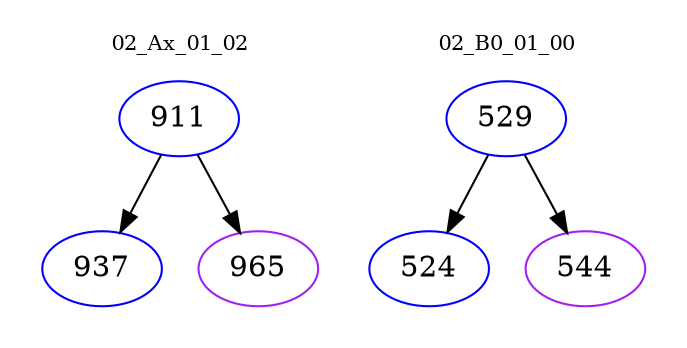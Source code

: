 digraph{
subgraph cluster_0 {
color = white
label = "02_Ax_01_02";
fontsize=10;
T0_911 [label="911", color="blue"]
T0_911 -> T0_937 [color="black"]
T0_937 [label="937", color="blue"]
T0_911 -> T0_965 [color="black"]
T0_965 [label="965", color="purple"]
}
subgraph cluster_1 {
color = white
label = "02_B0_01_00";
fontsize=10;
T1_529 [label="529", color="blue"]
T1_529 -> T1_524 [color="black"]
T1_524 [label="524", color="blue"]
T1_529 -> T1_544 [color="black"]
T1_544 [label="544", color="purple"]
}
}
